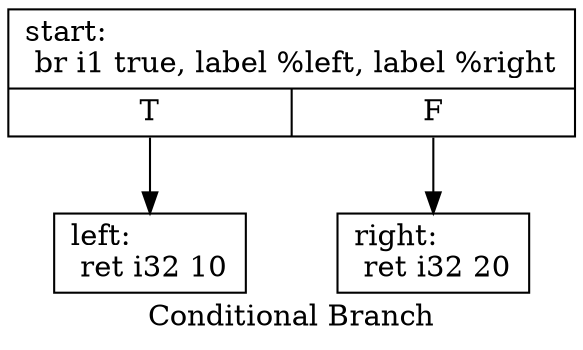 digraph "CFG for 'foo' function" {
        graph [ dpi = 72 ]; 
	label="Conditional Branch";

	Node0x1f793c0 [shape=record,label="{start:\l  br i1 true, label %left, label %right\l|{<s0>T|<s1>F}}"];
	Node0x1f793c0:s0 -> Node0x1f75a20;
	Node0x1f793c0:s1 -> Node0x1f75b40;
	Node0x1f75a20 [shape=record,label="{left:                                             \l  ret i32 10\l}"];
	Node0x1f75b40 [shape=record,label="{right:                                            \l  ret i32 20\l}"];
}
